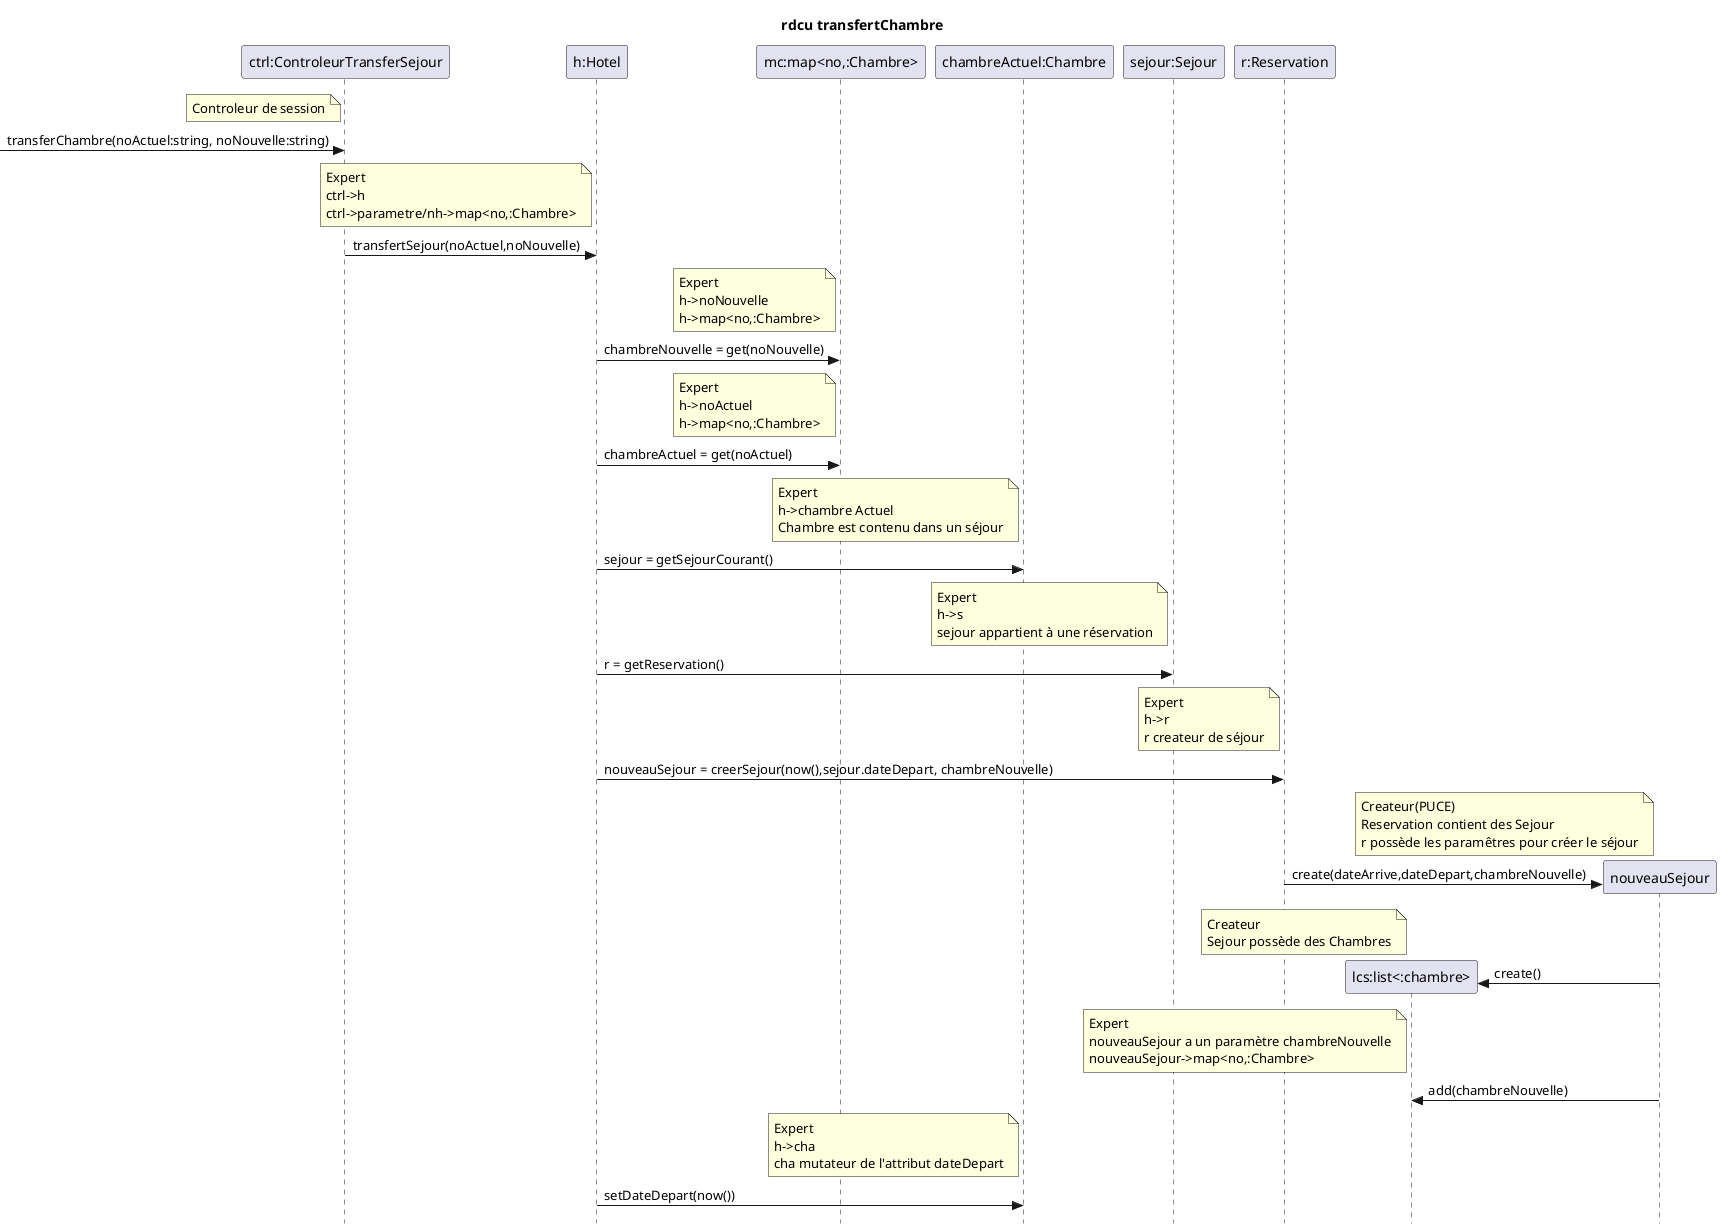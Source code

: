 @startuml
skinparam Style strictuml
participant "ctrl:ControleurTransferSejour" as ctrl
participant "h:Hotel" as h
participant "mc:map<no,:Chambre>" as mc
participant "chambreActuel:Chambre" as cha
participant "sejour:Sejour" as s
participant "r:Reservation" as r
participant "lcs:list<:chambre>" as lcs

title rdcu transfertChambre

note left of ctrl: Controleur de session
 -> ctrl : transferChambre(noActuel:string, noNouvelle:string)

note left of h: Expert\nctrl->h\nctrl->parametre/nh->map<no,:Chambre>
ctrl -> h: transfertSejour(noActuel,noNouvelle)

note left of mc: Expert\nh->noNouvelle\nh->map<no,:Chambre>
h->mc: chambreNouvelle = get(noNouvelle)

note left of mc: Expert\nh->noActuel\nh->map<no,:Chambre>
h->mc: chambreActuel = get(noActuel)

note left of cha: Expert\nh->chambre Actuel\nChambre est contenu dans un séjour
h->cha: sejour = getSejourCourant()

note left of s: Expert\nh->s\nsejour appartient à une réservation
h->s: r = getReservation()

note left of r: Expert\nh->r\nr createur de séjour
h->r: nouveauSejour = creerSejour(now(),sejour.dateDepart, chambreNouvelle)

note left of nouveauSejour: Createur(PUCE)\nReservation contient des Sejour\nr possède les paramêtres pour créer le séjour
r->nouveauSejour ** : create(dateArrive,dateDepart,chambreNouvelle)

note left of lcs: Createur\nSejour possède des Chambres
nouveauSejour->lcs ** : create()

note left of lcs: Expert\nnouveauSejour a un paramètre chambreNouvelle\nnouveauSejour->map<no,:Chambre>
nouveauSejour->lcs: add(chambreNouvelle)

note left of cha: Expert\nh->cha\ncha mutateur de l'attribut dateDepart
h->cha: setDateDepart(now())


@enduml
